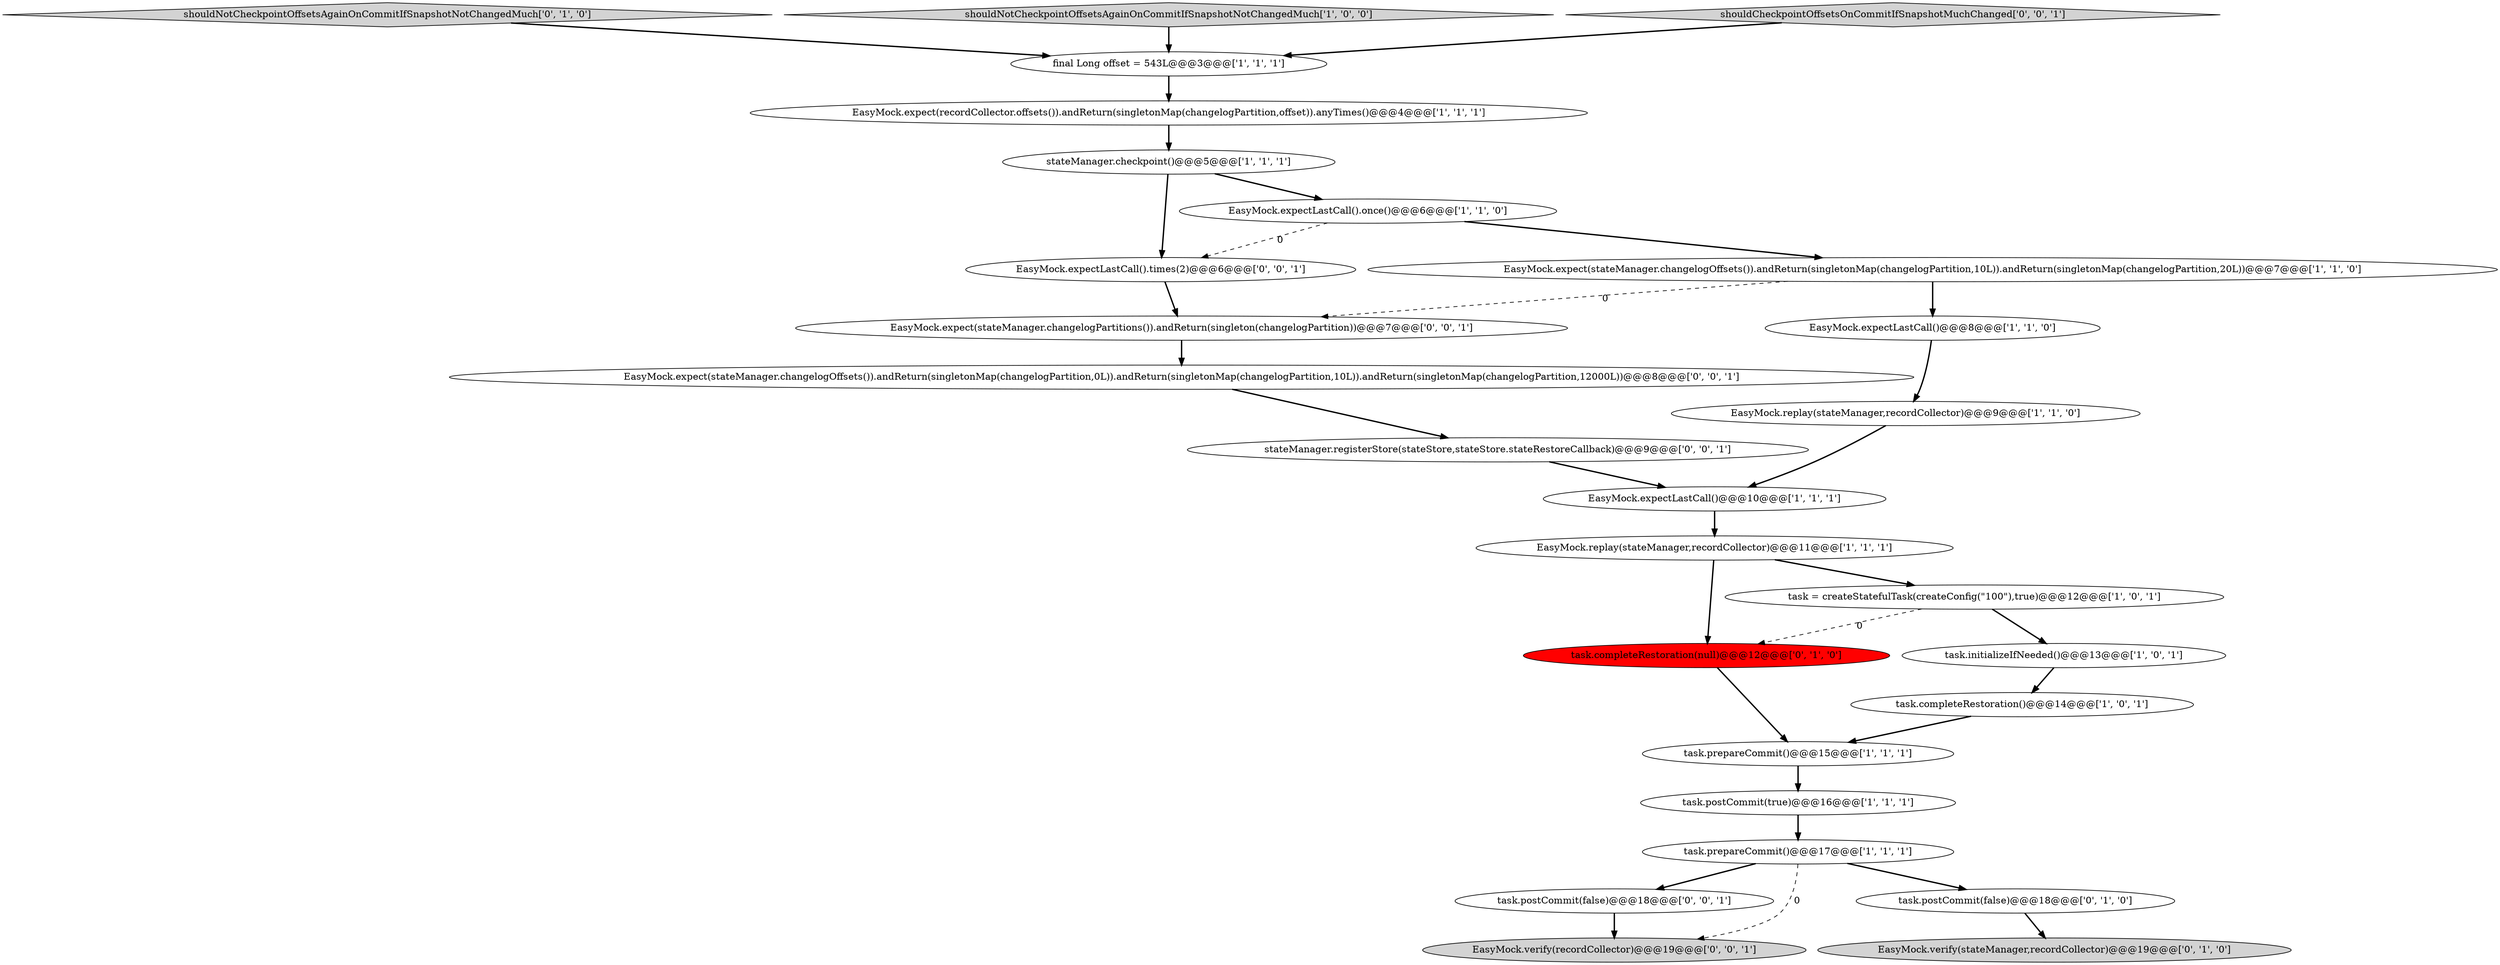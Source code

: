 digraph {
22 [style = filled, label = "task.postCommit(false)@@@18@@@['0', '0', '1']", fillcolor = white, shape = ellipse image = "AAA0AAABBB3BBB"];
16 [style = filled, label = "task.completeRestoration(null)@@@12@@@['0', '1', '0']", fillcolor = red, shape = ellipse image = "AAA1AAABBB2BBB"];
24 [style = filled, label = "EasyMock.verify(recordCollector)@@@19@@@['0', '0', '1']", fillcolor = lightgray, shape = ellipse image = "AAA0AAABBB3BBB"];
21 [style = filled, label = "EasyMock.expectLastCall().times(2)@@@6@@@['0', '0', '1']", fillcolor = white, shape = ellipse image = "AAA0AAABBB3BBB"];
18 [style = filled, label = "EasyMock.verify(stateManager,recordCollector)@@@19@@@['0', '1', '0']", fillcolor = lightgray, shape = ellipse image = "AAA0AAABBB2BBB"];
20 [style = filled, label = "stateManager.registerStore(stateStore,stateStore.stateRestoreCallback)@@@9@@@['0', '0', '1']", fillcolor = white, shape = ellipse image = "AAA0AAABBB3BBB"];
26 [style = filled, label = "EasyMock.expect(stateManager.changelogPartitions()).andReturn(singleton(changelogPartition))@@@7@@@['0', '0', '1']", fillcolor = white, shape = ellipse image = "AAA0AAABBB3BBB"];
19 [style = filled, label = "shouldNotCheckpointOffsetsAgainOnCommitIfSnapshotNotChangedMuch['0', '1', '0']", fillcolor = lightgray, shape = diamond image = "AAA0AAABBB2BBB"];
12 [style = filled, label = "EasyMock.expect(recordCollector.offsets()).andReturn(singletonMap(changelogPartition,offset)).anyTimes()@@@4@@@['1', '1', '1']", fillcolor = white, shape = ellipse image = "AAA0AAABBB1BBB"];
8 [style = filled, label = "final Long offset = 543L@@@3@@@['1', '1', '1']", fillcolor = white, shape = ellipse image = "AAA0AAABBB1BBB"];
25 [style = filled, label = "EasyMock.expect(stateManager.changelogOffsets()).andReturn(singletonMap(changelogPartition,0L)).andReturn(singletonMap(changelogPartition,10L)).andReturn(singletonMap(changelogPartition,12000L))@@@8@@@['0', '0', '1']", fillcolor = white, shape = ellipse image = "AAA0AAABBB3BBB"];
11 [style = filled, label = "EasyMock.replay(stateManager,recordCollector)@@@11@@@['1', '1', '1']", fillcolor = white, shape = ellipse image = "AAA0AAABBB1BBB"];
1 [style = filled, label = "EasyMock.expectLastCall()@@@8@@@['1', '1', '0']", fillcolor = white, shape = ellipse image = "AAA0AAABBB1BBB"];
17 [style = filled, label = "task.postCommit(false)@@@18@@@['0', '1', '0']", fillcolor = white, shape = ellipse image = "AAA0AAABBB2BBB"];
10 [style = filled, label = "EasyMock.expectLastCall()@@@10@@@['1', '1', '1']", fillcolor = white, shape = ellipse image = "AAA0AAABBB1BBB"];
0 [style = filled, label = "EasyMock.expectLastCall().once()@@@6@@@['1', '1', '0']", fillcolor = white, shape = ellipse image = "AAA0AAABBB1BBB"];
3 [style = filled, label = "task.initializeIfNeeded()@@@13@@@['1', '0', '1']", fillcolor = white, shape = ellipse image = "AAA0AAABBB1BBB"];
9 [style = filled, label = "task.prepareCommit()@@@15@@@['1', '1', '1']", fillcolor = white, shape = ellipse image = "AAA0AAABBB1BBB"];
13 [style = filled, label = "shouldNotCheckpointOffsetsAgainOnCommitIfSnapshotNotChangedMuch['1', '0', '0']", fillcolor = lightgray, shape = diamond image = "AAA0AAABBB1BBB"];
6 [style = filled, label = "task = createStatefulTask(createConfig(\"100\"),true)@@@12@@@['1', '0', '1']", fillcolor = white, shape = ellipse image = "AAA0AAABBB1BBB"];
5 [style = filled, label = "task.prepareCommit()@@@17@@@['1', '1', '1']", fillcolor = white, shape = ellipse image = "AAA0AAABBB1BBB"];
15 [style = filled, label = "stateManager.checkpoint()@@@5@@@['1', '1', '1']", fillcolor = white, shape = ellipse image = "AAA0AAABBB1BBB"];
23 [style = filled, label = "shouldCheckpointOffsetsOnCommitIfSnapshotMuchChanged['0', '0', '1']", fillcolor = lightgray, shape = diamond image = "AAA0AAABBB3BBB"];
7 [style = filled, label = "EasyMock.replay(stateManager,recordCollector)@@@9@@@['1', '1', '0']", fillcolor = white, shape = ellipse image = "AAA0AAABBB1BBB"];
4 [style = filled, label = "task.completeRestoration()@@@14@@@['1', '0', '1']", fillcolor = white, shape = ellipse image = "AAA0AAABBB1BBB"];
2 [style = filled, label = "task.postCommit(true)@@@16@@@['1', '1', '1']", fillcolor = white, shape = ellipse image = "AAA0AAABBB1BBB"];
14 [style = filled, label = "EasyMock.expect(stateManager.changelogOffsets()).andReturn(singletonMap(changelogPartition,10L)).andReturn(singletonMap(changelogPartition,20L))@@@7@@@['1', '1', '0']", fillcolor = white, shape = ellipse image = "AAA0AAABBB1BBB"];
4->9 [style = bold, label=""];
6->3 [style = bold, label=""];
11->16 [style = bold, label=""];
7->10 [style = bold, label=""];
9->2 [style = bold, label=""];
15->21 [style = bold, label=""];
11->6 [style = bold, label=""];
26->25 [style = bold, label=""];
12->15 [style = bold, label=""];
5->24 [style = dashed, label="0"];
23->8 [style = bold, label=""];
5->17 [style = bold, label=""];
1->7 [style = bold, label=""];
3->4 [style = bold, label=""];
19->8 [style = bold, label=""];
14->1 [style = bold, label=""];
14->26 [style = dashed, label="0"];
20->10 [style = bold, label=""];
21->26 [style = bold, label=""];
25->20 [style = bold, label=""];
0->14 [style = bold, label=""];
6->16 [style = dashed, label="0"];
0->21 [style = dashed, label="0"];
15->0 [style = bold, label=""];
8->12 [style = bold, label=""];
22->24 [style = bold, label=""];
13->8 [style = bold, label=""];
5->22 [style = bold, label=""];
16->9 [style = bold, label=""];
17->18 [style = bold, label=""];
2->5 [style = bold, label=""];
10->11 [style = bold, label=""];
}
